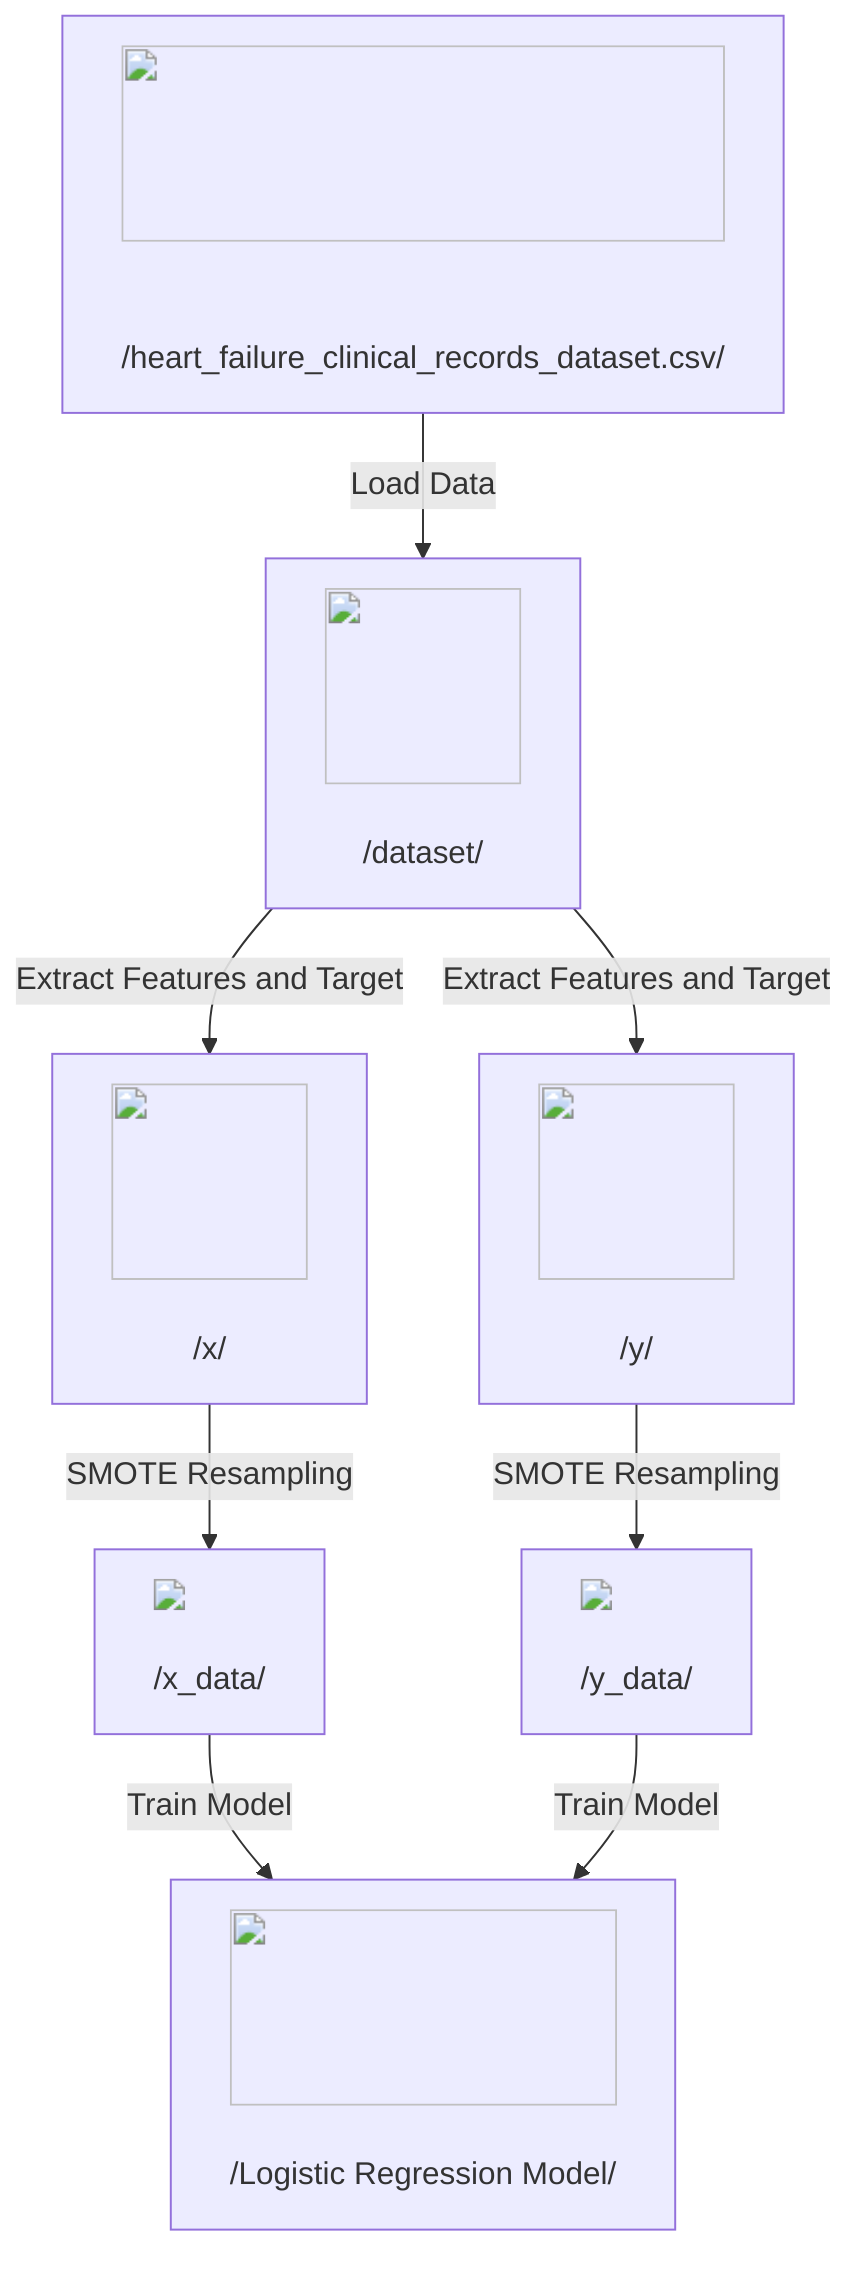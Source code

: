 graph TD
    A1["<img src='icons/file.svg' width=100 height=100/> <br/> /heart_failure_clinical_records_dataset.csv/"] -->|Load Data| B1["<img src='icons/table.svg' width=100 height=100/> <br/> /dataset/"]
    %% A1: Load the data from CSV file into a DataFrame
    B1 -->|Extract Features and Target| C1["<img src='icons/column_split.svg' width=100 height=100/> <br/> /x/"] & C2["<img src='icons/column_split.svg' width=100 height=100/> <br/> /y/"]
    %% B1: DataFrame containing data from CSV, split into features (x) and target (y)
    C1 -->|SMOTE Resampling| D1["<img src='dummy_plots/scatter_plot_template.svg'/> <br/> /x_data/"]
    %% C1: Feature matrix used for model training, resampled using SMOTE
    C2 -->|SMOTE Resampling| D2["<img src='dummy_plots/scatter_plot_template.svg'/> <br/> /y_data/"]
    %% C2: Target variable used for model training, resampled using SMOTE
    D1 -->|Train Model| E1["<img src='icons/brain.svg' width=100 height=100/> <br/> /Logistic Regression Model/"]
    D2 -->|Train Model| E1
    %% D1 & D2: Resampled features and target used to train Logistic Regression model